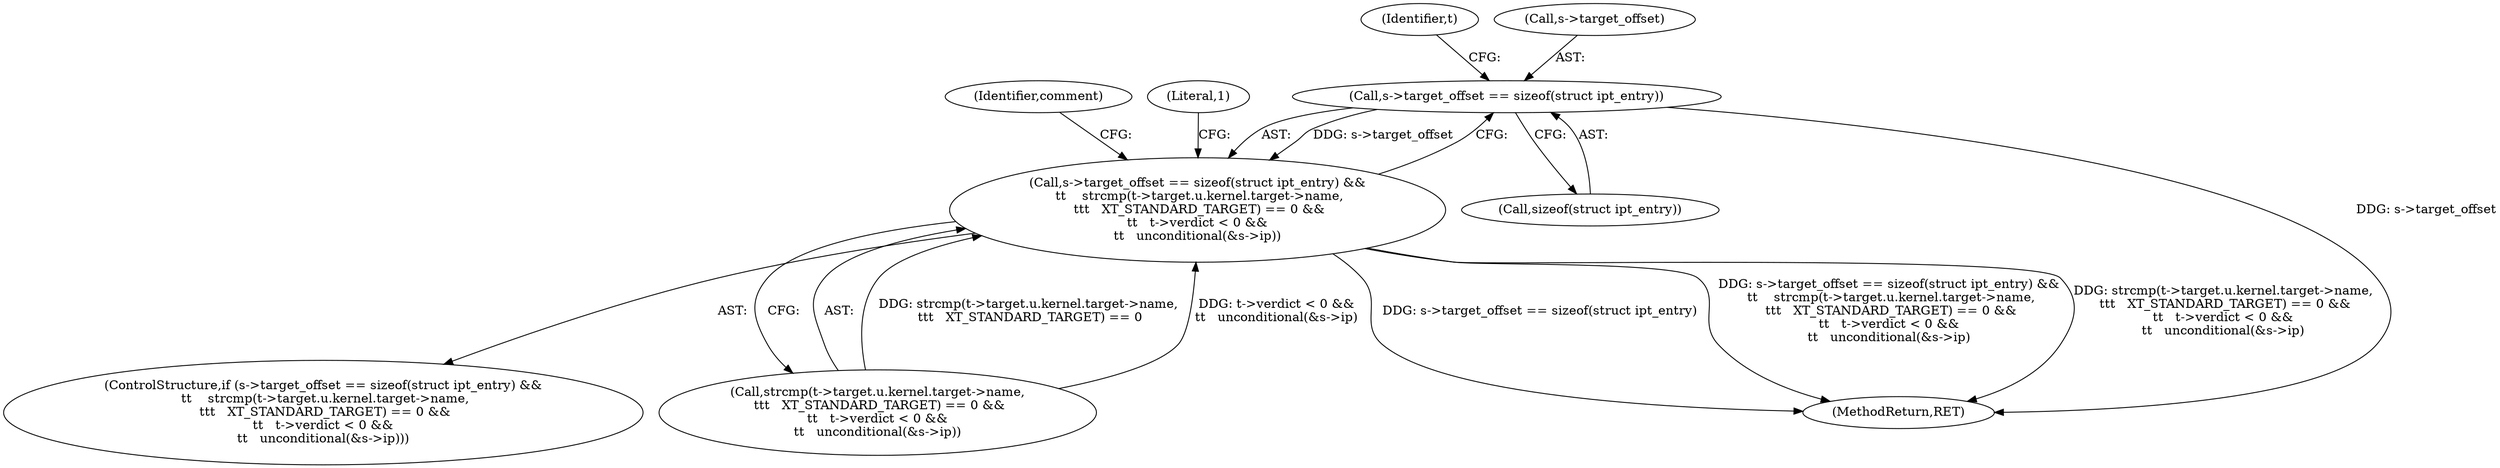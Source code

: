 digraph "1_linux_54d83fc74aa9ec72794373cb47432c5f7fb1a309_5@API" {
"1000157" [label="(Call,s->target_offset == sizeof(struct ipt_entry))"];
"1000156" [label="(Call,s->target_offset == sizeof(struct ipt_entry) &&\n \t\t    strcmp(t->target.u.kernel.target->name,\n \t\t\t   XT_STANDARD_TARGET) == 0 &&\n\t\t   t->verdict < 0 &&\n\t\t   unconditional(&s->ip))"];
"1000163" [label="(Call,strcmp(t->target.u.kernel.target->name,\n \t\t\t   XT_STANDARD_TARGET) == 0 &&\n\t\t   t->verdict < 0 &&\n\t\t   unconditional(&s->ip))"];
"1000161" [label="(Call,sizeof(struct ipt_entry))"];
"1000155" [label="(ControlStructure,if (s->target_offset == sizeof(struct ipt_entry) &&\n \t\t    strcmp(t->target.u.kernel.target->name,\n \t\t\t   XT_STANDARD_TARGET) == 0 &&\n\t\t   t->verdict < 0 &&\n\t\t   unconditional(&s->ip)))"];
"1000213" [label="(MethodReturn,RET)"];
"1000156" [label="(Call,s->target_offset == sizeof(struct ipt_entry) &&\n \t\t    strcmp(t->target.u.kernel.target->name,\n \t\t\t   XT_STANDARD_TARGET) == 0 &&\n\t\t   t->verdict < 0 &&\n\t\t   unconditional(&s->ip))"];
"1000193" [label="(Identifier,comment)"];
"1000206" [label="(Literal,1)"];
"1000171" [label="(Identifier,t)"];
"1000158" [label="(Call,s->target_offset)"];
"1000157" [label="(Call,s->target_offset == sizeof(struct ipt_entry))"];
"1000157" -> "1000156"  [label="AST: "];
"1000157" -> "1000161"  [label="CFG: "];
"1000158" -> "1000157"  [label="AST: "];
"1000161" -> "1000157"  [label="AST: "];
"1000171" -> "1000157"  [label="CFG: "];
"1000156" -> "1000157"  [label="CFG: "];
"1000157" -> "1000213"  [label="DDG: s->target_offset"];
"1000157" -> "1000156"  [label="DDG: s->target_offset"];
"1000156" -> "1000155"  [label="AST: "];
"1000156" -> "1000163"  [label="CFG: "];
"1000163" -> "1000156"  [label="AST: "];
"1000193" -> "1000156"  [label="CFG: "];
"1000206" -> "1000156"  [label="CFG: "];
"1000156" -> "1000213"  [label="DDG: s->target_offset == sizeof(struct ipt_entry)"];
"1000156" -> "1000213"  [label="DDG: s->target_offset == sizeof(struct ipt_entry) &&\n \t\t    strcmp(t->target.u.kernel.target->name,\n \t\t\t   XT_STANDARD_TARGET) == 0 &&\n\t\t   t->verdict < 0 &&\n\t\t   unconditional(&s->ip)"];
"1000156" -> "1000213"  [label="DDG: strcmp(t->target.u.kernel.target->name,\n \t\t\t   XT_STANDARD_TARGET) == 0 &&\n\t\t   t->verdict < 0 &&\n\t\t   unconditional(&s->ip)"];
"1000163" -> "1000156"  [label="DDG: strcmp(t->target.u.kernel.target->name,\n \t\t\t   XT_STANDARD_TARGET) == 0"];
"1000163" -> "1000156"  [label="DDG: t->verdict < 0 &&\n\t\t   unconditional(&s->ip)"];
}
